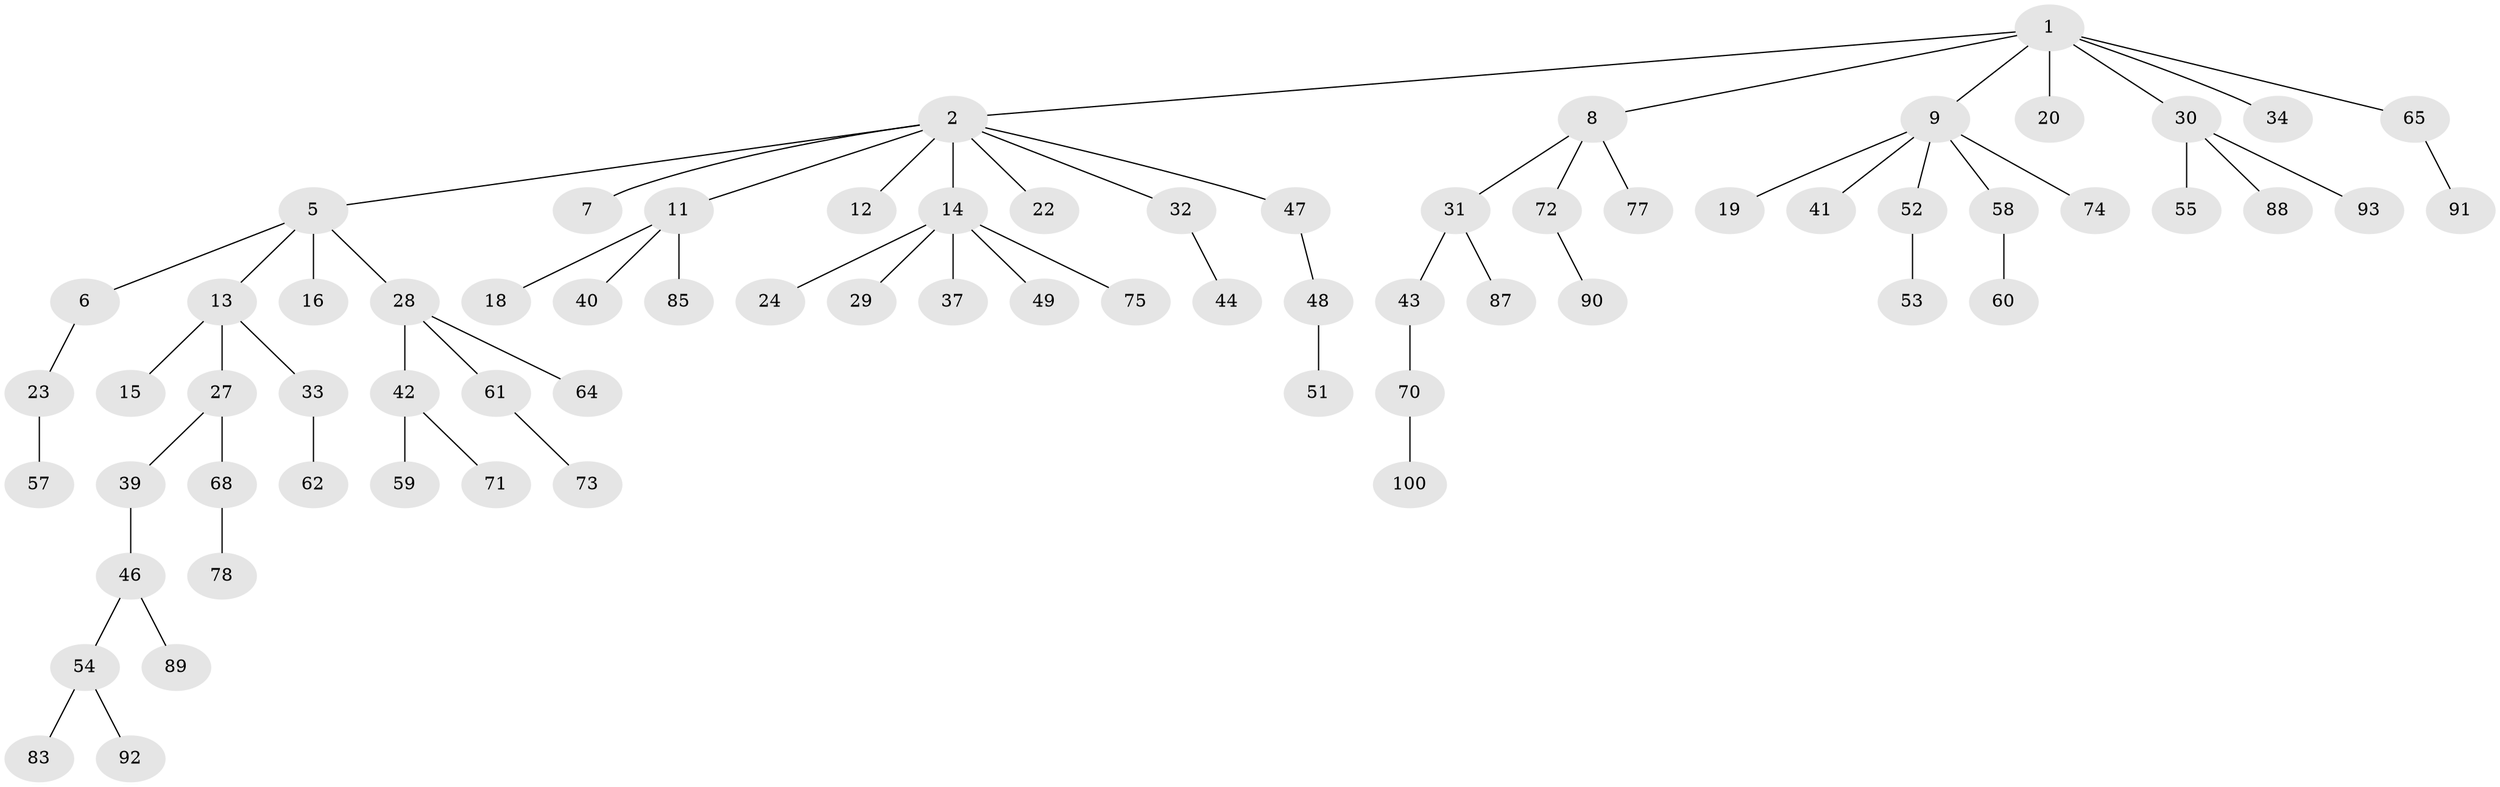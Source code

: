 // original degree distribution, {5: 0.03, 6: 0.03, 4: 0.1, 3: 0.09, 1: 0.52, 2: 0.23}
// Generated by graph-tools (version 1.1) at 2025/38/02/21/25 10:38:55]
// undirected, 70 vertices, 69 edges
graph export_dot {
graph [start="1"]
  node [color=gray90,style=filled];
  1 [super="+4"];
  2 [super="+3"];
  5 [super="+50"];
  6 [super="+10"];
  7;
  8 [super="+26"];
  9;
  11 [super="+17"];
  12;
  13;
  14 [super="+25"];
  15 [super="+38"];
  16;
  18;
  19 [super="+21"];
  20 [super="+80"];
  22 [super="+67"];
  23;
  24;
  27 [super="+66"];
  28 [super="+56"];
  29;
  30 [super="+35"];
  31 [super="+97"];
  32;
  33;
  34 [super="+36"];
  37;
  39 [super="+81"];
  40;
  41 [super="+63"];
  42 [super="+45"];
  43;
  44;
  46;
  47 [super="+99"];
  48 [super="+96"];
  49 [super="+98"];
  51 [super="+76"];
  52;
  53;
  54 [super="+94"];
  55 [super="+69"];
  57 [super="+79"];
  58 [super="+86"];
  59;
  60;
  61;
  62;
  64;
  65;
  68;
  70 [super="+95"];
  71;
  72 [super="+84"];
  73;
  74 [super="+82"];
  75;
  77;
  78;
  83;
  85;
  87;
  88;
  89;
  90;
  91;
  92;
  93;
  100;
  1 -- 2;
  1 -- 8;
  1 -- 20;
  1 -- 30;
  1 -- 65;
  1 -- 34;
  1 -- 9;
  2 -- 5;
  2 -- 7;
  2 -- 32;
  2 -- 47;
  2 -- 22;
  2 -- 11;
  2 -- 12;
  2 -- 14;
  5 -- 6;
  5 -- 13;
  5 -- 16;
  5 -- 28;
  6 -- 23;
  8 -- 31;
  8 -- 72;
  8 -- 77;
  9 -- 19;
  9 -- 41;
  9 -- 52;
  9 -- 58;
  9 -- 74;
  11 -- 18;
  11 -- 40;
  11 -- 85;
  13 -- 15;
  13 -- 27;
  13 -- 33;
  14 -- 24;
  14 -- 75;
  14 -- 49;
  14 -- 29;
  14 -- 37;
  23 -- 57;
  27 -- 39;
  27 -- 68;
  28 -- 42;
  28 -- 64;
  28 -- 61;
  30 -- 88;
  30 -- 93;
  30 -- 55;
  31 -- 43;
  31 -- 87;
  32 -- 44;
  33 -- 62;
  39 -- 46;
  42 -- 59;
  42 -- 71;
  43 -- 70;
  46 -- 54;
  46 -- 89;
  47 -- 48;
  48 -- 51;
  52 -- 53;
  54 -- 83;
  54 -- 92;
  58 -- 60;
  61 -- 73;
  65 -- 91;
  68 -- 78;
  70 -- 100;
  72 -- 90;
}
